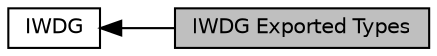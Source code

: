 digraph "IWDG Exported Types"
{
  edge [fontname="Helvetica",fontsize="10",labelfontname="Helvetica",labelfontsize="10"];
  node [fontname="Helvetica",fontsize="10",shape=box];
  rankdir=LR;
  Node1 [label="IWDG Exported Types",height=0.2,width=0.4,color="black", fillcolor="grey75", style="filled", fontcolor="black",tooltip=" "];
  Node2 [label="IWDG",height=0.2,width=0.4,color="black", fillcolor="white", style="filled",URL="$group___i_w_d_g.html",tooltip=" "];
  Node2->Node1 [shape=plaintext, dir="back", style="solid"];
}
